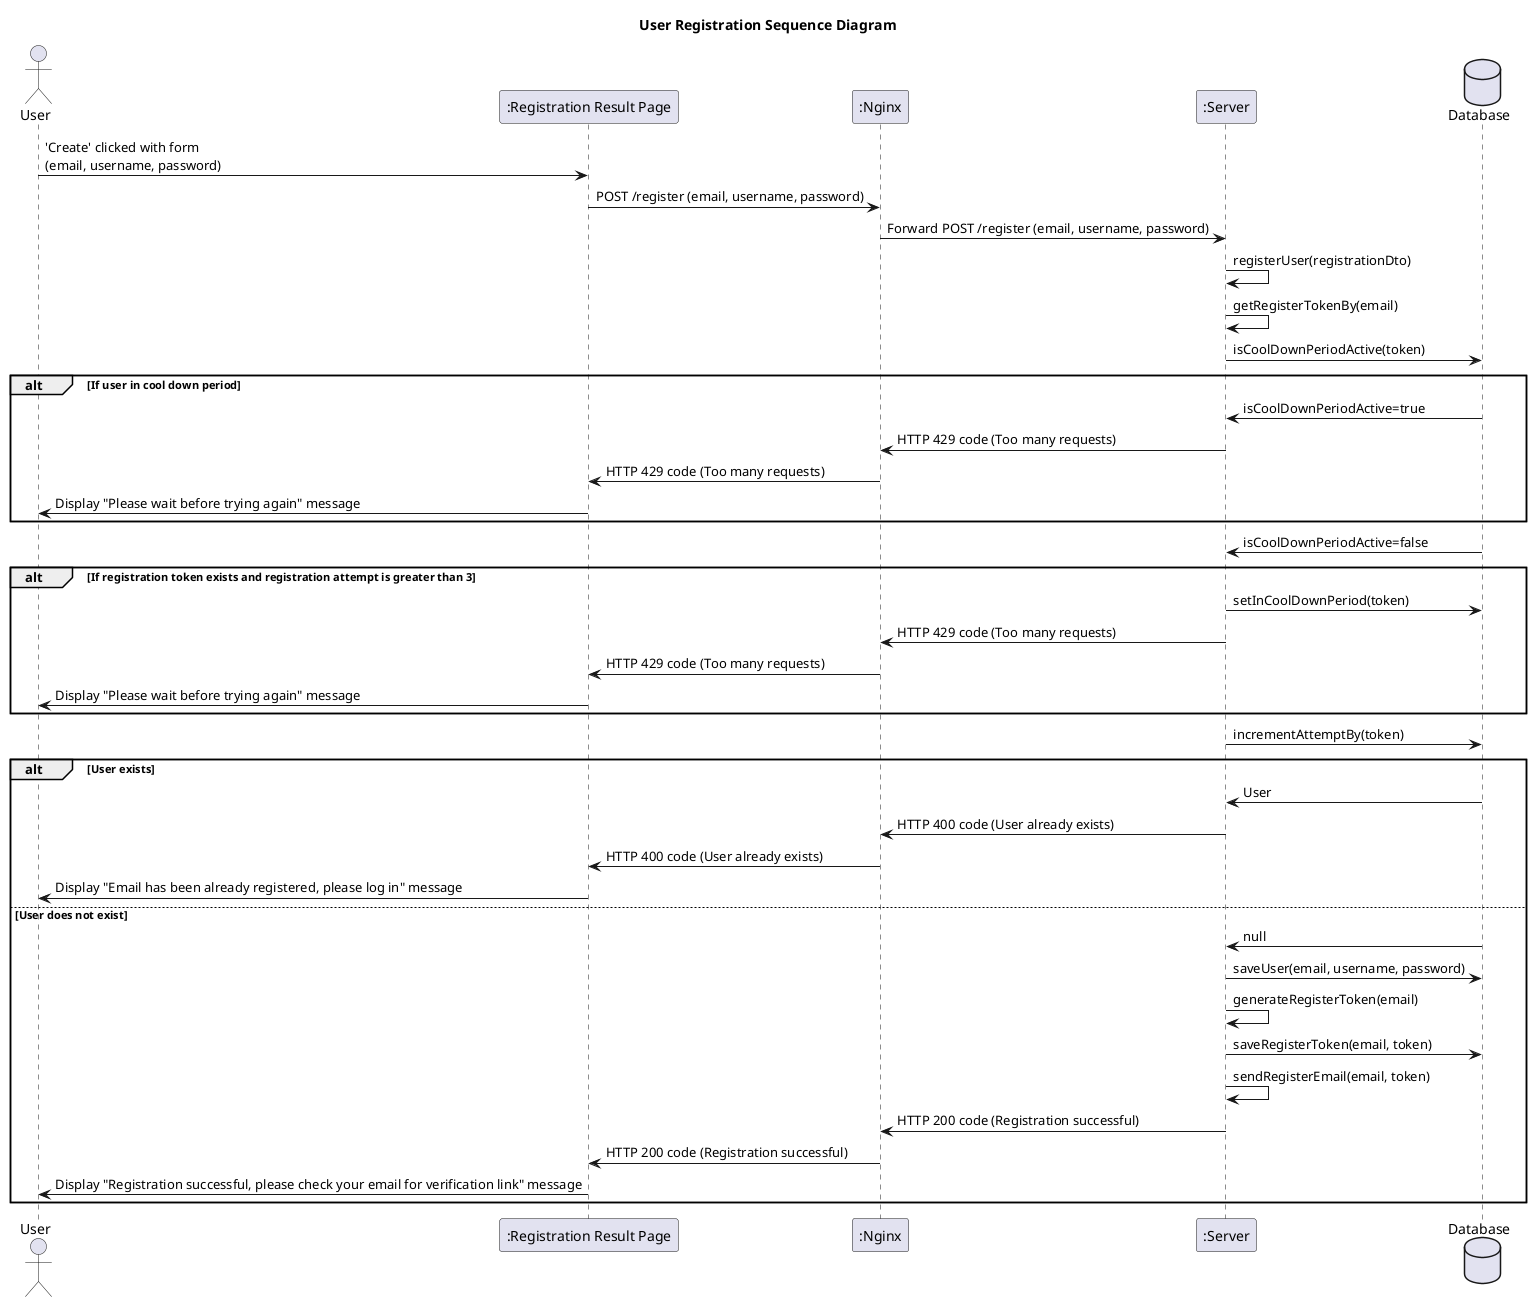 @startuml
title User Registration Sequence Diagram
actor User
participant ":Registration Result Page" as Frontend
participant ":Nginx" as Nginx
participant ":Server" as Server
database "Database" as DB

User -> Frontend: 'Create' clicked with form\n(email, username, password)
Frontend -> Nginx: POST /register (email, username, password)
Nginx -> Server: Forward POST /register (email, username, password)
Server -> Server: registerUser(registrationDto)
Server -> Server: getRegisterTokenBy(email)

Server -> DB: isCoolDownPeriodActive(token)
alt If user in cool down period
    DB -> Server: isCoolDownPeriodActive=true
    Server -> Nginx: HTTP 429 code (Too many requests)
    Nginx -> Frontend: HTTP 429 code (Too many requests)
    Frontend -> User: Display "Please wait before trying again" message
end
DB -> Server: isCoolDownPeriodActive=false
alt If registration token exists and registration attempt is greater than 3
    Server -> DB: setInCoolDownPeriod(token)
    Server -> Nginx: HTTP 429 code (Too many requests)
    Nginx -> Frontend: HTTP 429 code (Too many requests)
    Frontend -> User: Display "Please wait before trying again" message
end

Server -> DB: incrementAttemptBy(token)
alt User exists
    DB -> Server: User
    Server -> Nginx: HTTP 400 code (User already exists)
    Nginx -> Frontend: HTTP 400 code (User already exists)
    Frontend -> User: Display "Email has been already registered, please log in" message
else User does not exist
    DB -> Server: null
    Server -> DB: saveUser(email, username, password)
    Server -> Server: generateRegisterToken(email)
    Server -> DB: saveRegisterToken(email, token)
    Server -> Server: sendRegisterEmail(email, token)
    Server -> Nginx: HTTP 200 code (Registration successful)
    Nginx -> Frontend: HTTP 200 code (Registration successful)
    Frontend -> User: Display "Registration successful, please check your email for verification link" message
end
@enduml
